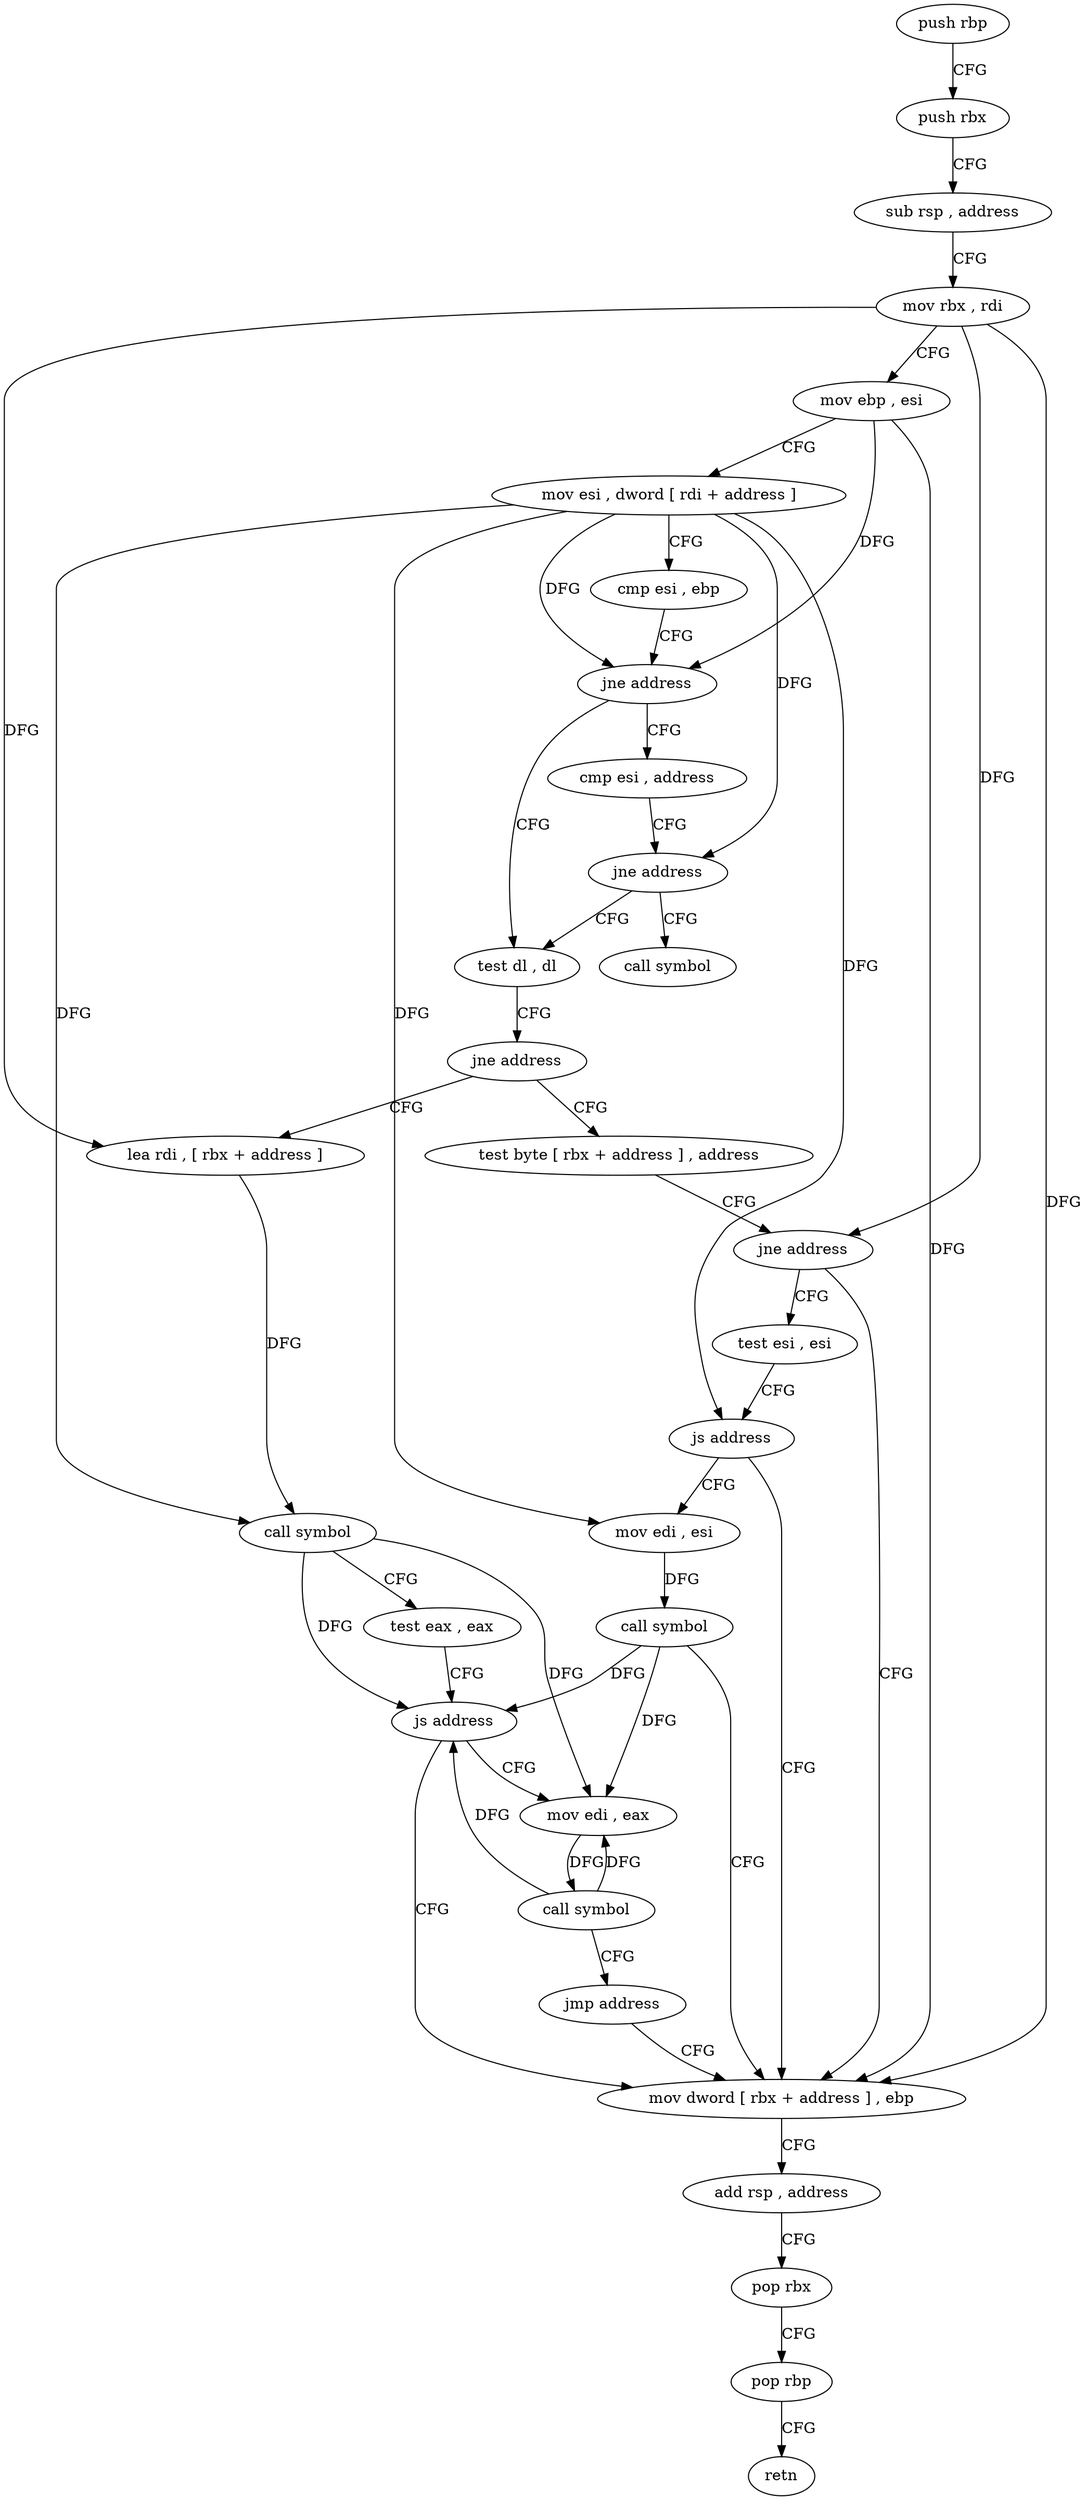 digraph "func" {
"4268972" [label = "push rbp" ]
"4268973" [label = "push rbx" ]
"4268974" [label = "sub rsp , address" ]
"4268978" [label = "mov rbx , rdi" ]
"4268981" [label = "mov ebp , esi" ]
"4268983" [label = "mov esi , dword [ rdi + address ]" ]
"4268986" [label = "cmp esi , ebp" ]
"4268988" [label = "jne address" ]
"4268995" [label = "test dl , dl" ]
"4268990" [label = "cmp esi , address" ]
"4268997" [label = "jne address" ]
"4269031" [label = "lea rdi , [ rbx + address ]" ]
"4268999" [label = "test byte [ rbx + address ] , address" ]
"4268993" [label = "jne address" ]
"4269026" [label = "call symbol" ]
"4269035" [label = "call symbol" ]
"4269040" [label = "test eax , eax" ]
"4269042" [label = "js address" ]
"4269016" [label = "mov dword [ rbx + address ] , ebp" ]
"4269044" [label = "mov edi , eax" ]
"4269003" [label = "jne address" ]
"4269005" [label = "test esi , esi" ]
"4269019" [label = "add rsp , address" ]
"4269023" [label = "pop rbx" ]
"4269024" [label = "pop rbp" ]
"4269025" [label = "retn" ]
"4269046" [label = "call symbol" ]
"4269051" [label = "jmp address" ]
"4269007" [label = "js address" ]
"4269009" [label = "mov edi , esi" ]
"4269011" [label = "call symbol" ]
"4268972" -> "4268973" [ label = "CFG" ]
"4268973" -> "4268974" [ label = "CFG" ]
"4268974" -> "4268978" [ label = "CFG" ]
"4268978" -> "4268981" [ label = "CFG" ]
"4268978" -> "4269031" [ label = "DFG" ]
"4268978" -> "4269003" [ label = "DFG" ]
"4268978" -> "4269016" [ label = "DFG" ]
"4268981" -> "4268983" [ label = "CFG" ]
"4268981" -> "4268988" [ label = "DFG" ]
"4268981" -> "4269016" [ label = "DFG" ]
"4268983" -> "4268986" [ label = "CFG" ]
"4268983" -> "4268988" [ label = "DFG" ]
"4268983" -> "4268993" [ label = "DFG" ]
"4268983" -> "4269035" [ label = "DFG" ]
"4268983" -> "4269007" [ label = "DFG" ]
"4268983" -> "4269009" [ label = "DFG" ]
"4268986" -> "4268988" [ label = "CFG" ]
"4268988" -> "4268995" [ label = "CFG" ]
"4268988" -> "4268990" [ label = "CFG" ]
"4268995" -> "4268997" [ label = "CFG" ]
"4268990" -> "4268993" [ label = "CFG" ]
"4268997" -> "4269031" [ label = "CFG" ]
"4268997" -> "4268999" [ label = "CFG" ]
"4269031" -> "4269035" [ label = "DFG" ]
"4268999" -> "4269003" [ label = "CFG" ]
"4268993" -> "4269026" [ label = "CFG" ]
"4268993" -> "4268995" [ label = "CFG" ]
"4269035" -> "4269040" [ label = "CFG" ]
"4269035" -> "4269042" [ label = "DFG" ]
"4269035" -> "4269044" [ label = "DFG" ]
"4269040" -> "4269042" [ label = "CFG" ]
"4269042" -> "4269016" [ label = "CFG" ]
"4269042" -> "4269044" [ label = "CFG" ]
"4269016" -> "4269019" [ label = "CFG" ]
"4269044" -> "4269046" [ label = "DFG" ]
"4269003" -> "4269016" [ label = "CFG" ]
"4269003" -> "4269005" [ label = "CFG" ]
"4269005" -> "4269007" [ label = "CFG" ]
"4269019" -> "4269023" [ label = "CFG" ]
"4269023" -> "4269024" [ label = "CFG" ]
"4269024" -> "4269025" [ label = "CFG" ]
"4269046" -> "4269051" [ label = "CFG" ]
"4269046" -> "4269042" [ label = "DFG" ]
"4269046" -> "4269044" [ label = "DFG" ]
"4269051" -> "4269016" [ label = "CFG" ]
"4269007" -> "4269016" [ label = "CFG" ]
"4269007" -> "4269009" [ label = "CFG" ]
"4269009" -> "4269011" [ label = "DFG" ]
"4269011" -> "4269016" [ label = "CFG" ]
"4269011" -> "4269042" [ label = "DFG" ]
"4269011" -> "4269044" [ label = "DFG" ]
}
